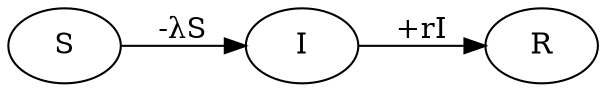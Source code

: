 digraph sir {
        rankdir=LR;
        shape=box;
        S -> I [label="-λS"]
        #S -> I [label="βSI/N"];
        I -> R [label="+rI"];

}
